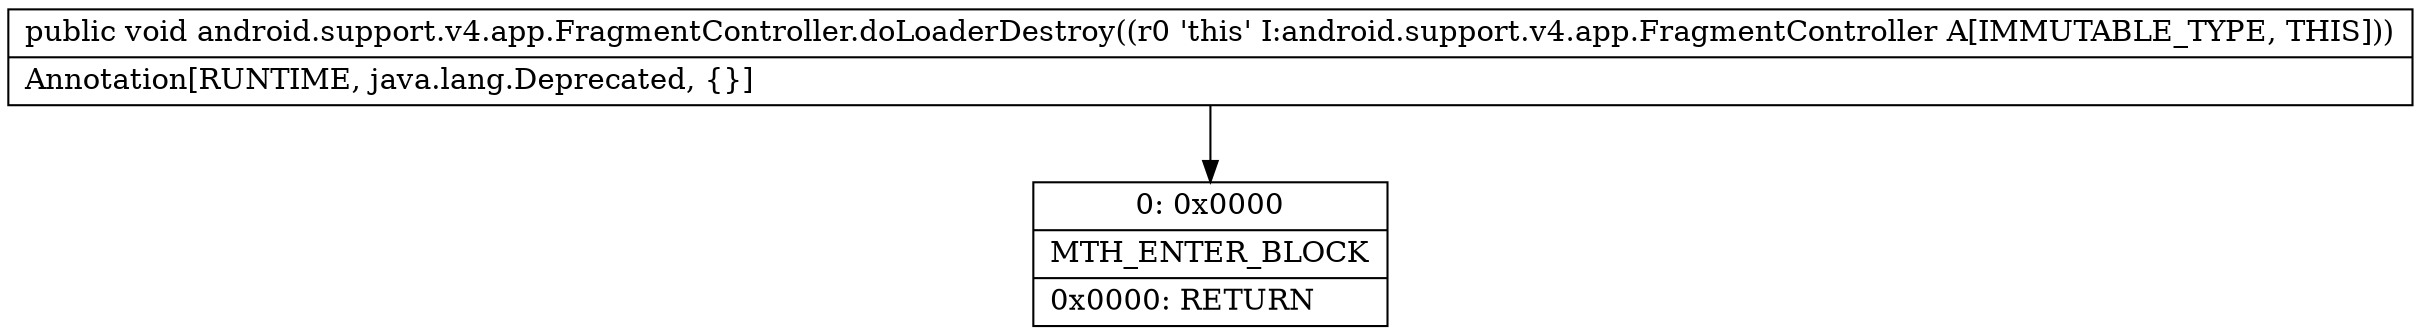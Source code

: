 digraph "CFG forandroid.support.v4.app.FragmentController.doLoaderDestroy()V" {
Node_0 [shape=record,label="{0\:\ 0x0000|MTH_ENTER_BLOCK\l|0x0000: RETURN   \l}"];
MethodNode[shape=record,label="{public void android.support.v4.app.FragmentController.doLoaderDestroy((r0 'this' I:android.support.v4.app.FragmentController A[IMMUTABLE_TYPE, THIS]))  | Annotation[RUNTIME, java.lang.Deprecated, \{\}]\l}"];
MethodNode -> Node_0;
}

